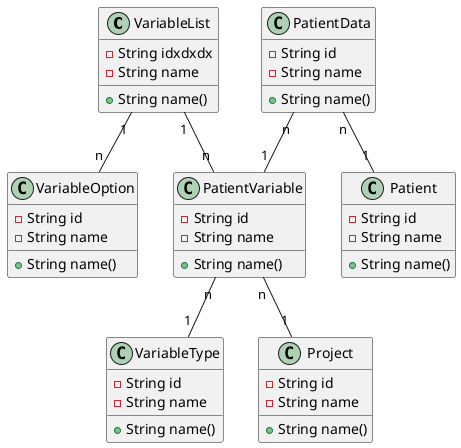 @startuml

class VariableList {
  -String idxdxdx
  -String name
  +String name()
}

class VariableOption {
  -String id
  -String name
  +String name()
}

class VariableType {
  -String id
  -String name
  +String name()
}

class PatientData {
  -String id
  -String name
  +String name()
}

class PatientVariable {
  -String id
  -String name
  +String name()
}

class Patient {
  -String id
  -String name
  +String name()
}

class Project {
  -String id
  -String name
  +String name()
}


VariableList "1" -- "n" VariableOption
VariableList "1" -- "n" PatientVariable
PatientData "n" -- "1" Patient
PatientData "n" -- "1" PatientVariable
PatientVariable "n" -- "1" Project
PatientVariable "n" -- "1" VariableType



@enduml